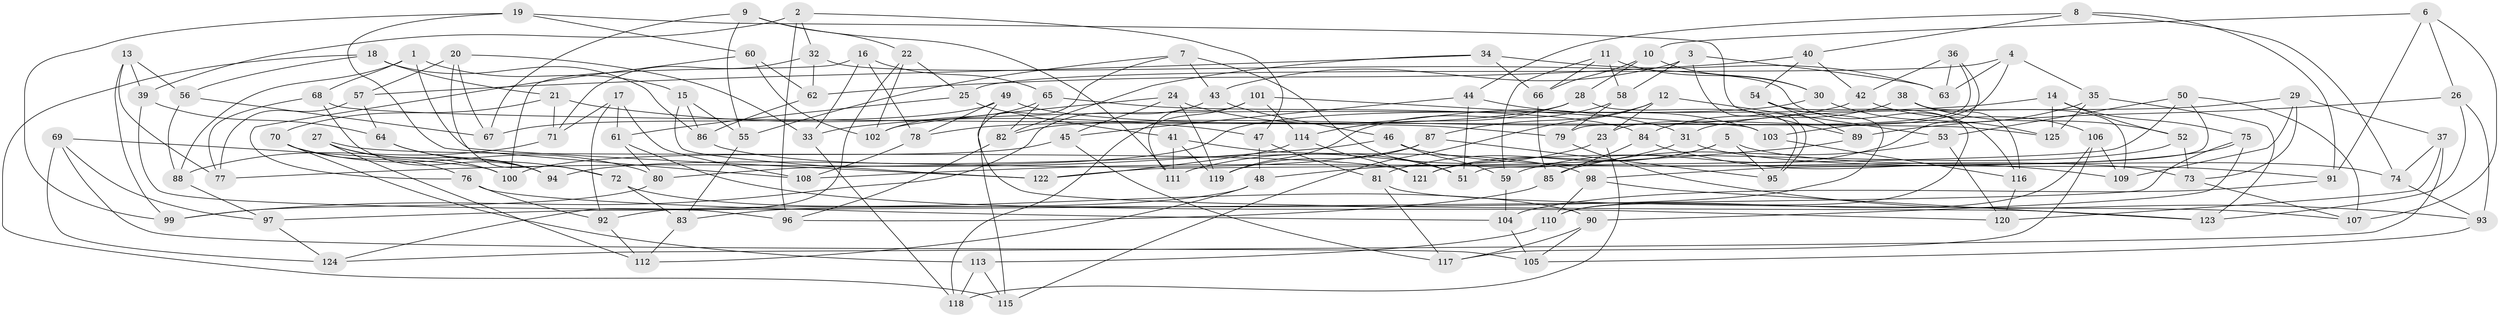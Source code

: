 // Generated by graph-tools (version 1.1) at 2025/03/03/09/25 03:03:02]
// undirected, 125 vertices, 250 edges
graph export_dot {
graph [start="1"]
  node [color=gray90,style=filled];
  1;
  2;
  3;
  4;
  5;
  6;
  7;
  8;
  9;
  10;
  11;
  12;
  13;
  14;
  15;
  16;
  17;
  18;
  19;
  20;
  21;
  22;
  23;
  24;
  25;
  26;
  27;
  28;
  29;
  30;
  31;
  32;
  33;
  34;
  35;
  36;
  37;
  38;
  39;
  40;
  41;
  42;
  43;
  44;
  45;
  46;
  47;
  48;
  49;
  50;
  51;
  52;
  53;
  54;
  55;
  56;
  57;
  58;
  59;
  60;
  61;
  62;
  63;
  64;
  65;
  66;
  67;
  68;
  69;
  70;
  71;
  72;
  73;
  74;
  75;
  76;
  77;
  78;
  79;
  80;
  81;
  82;
  83;
  84;
  85;
  86;
  87;
  88;
  89;
  90;
  91;
  92;
  93;
  94;
  95;
  96;
  97;
  98;
  99;
  100;
  101;
  102;
  103;
  104;
  105;
  106;
  107;
  108;
  109;
  110;
  111;
  112;
  113;
  114;
  115;
  116;
  117;
  118;
  119;
  120;
  121;
  122;
  123;
  124;
  125;
  1 -- 88;
  1 -- 122;
  1 -- 68;
  1 -- 15;
  2 -- 39;
  2 -- 96;
  2 -- 47;
  2 -- 32;
  3 -- 58;
  3 -- 95;
  3 -- 43;
  3 -- 63;
  4 -- 23;
  4 -- 63;
  4 -- 25;
  4 -- 35;
  5 -- 74;
  5 -- 95;
  5 -- 81;
  5 -- 121;
  6 -- 10;
  6 -- 26;
  6 -- 91;
  6 -- 107;
  7 -- 55;
  7 -- 115;
  7 -- 51;
  7 -- 43;
  8 -- 74;
  8 -- 40;
  8 -- 91;
  8 -- 44;
  9 -- 55;
  9 -- 67;
  9 -- 111;
  9 -- 22;
  10 -- 66;
  10 -- 30;
  10 -- 28;
  11 -- 30;
  11 -- 66;
  11 -- 58;
  11 -- 59;
  12 -- 53;
  12 -- 23;
  12 -- 115;
  12 -- 87;
  13 -- 39;
  13 -- 99;
  13 -- 77;
  13 -- 56;
  14 -- 125;
  14 -- 75;
  14 -- 33;
  14 -- 52;
  15 -- 86;
  15 -- 122;
  15 -- 55;
  16 -- 65;
  16 -- 100;
  16 -- 33;
  16 -- 78;
  17 -- 71;
  17 -- 61;
  17 -- 108;
  17 -- 92;
  18 -- 56;
  18 -- 115;
  18 -- 21;
  18 -- 86;
  19 -- 99;
  19 -- 89;
  19 -- 108;
  19 -- 60;
  20 -- 67;
  20 -- 72;
  20 -- 57;
  20 -- 33;
  21 -- 71;
  21 -- 70;
  21 -- 47;
  22 -- 102;
  22 -- 25;
  22 -- 124;
  23 -- 111;
  23 -- 118;
  24 -- 102;
  24 -- 45;
  24 -- 31;
  24 -- 119;
  25 -- 61;
  25 -- 41;
  26 -- 123;
  26 -- 89;
  26 -- 93;
  27 -- 112;
  27 -- 100;
  27 -- 94;
  27 -- 121;
  28 -- 78;
  28 -- 95;
  28 -- 114;
  29 -- 109;
  29 -- 31;
  29 -- 37;
  29 -- 73;
  30 -- 125;
  30 -- 80;
  31 -- 48;
  31 -- 91;
  32 -- 116;
  32 -- 71;
  32 -- 62;
  33 -- 118;
  34 -- 57;
  34 -- 63;
  34 -- 66;
  34 -- 82;
  35 -- 103;
  35 -- 125;
  35 -- 123;
  36 -- 79;
  36 -- 59;
  36 -- 42;
  36 -- 63;
  37 -- 74;
  37 -- 120;
  37 -- 124;
  38 -- 84;
  38 -- 116;
  38 -- 52;
  38 -- 109;
  39 -- 64;
  39 -- 96;
  40 -- 54;
  40 -- 62;
  40 -- 42;
  41 -- 51;
  41 -- 111;
  41 -- 119;
  42 -- 82;
  42 -- 106;
  43 -- 46;
  43 -- 99;
  44 -- 103;
  44 -- 51;
  44 -- 45;
  45 -- 117;
  45 -- 100;
  46 -- 59;
  46 -- 73;
  46 -- 77;
  47 -- 48;
  47 -- 81;
  48 -- 83;
  48 -- 112;
  49 -- 79;
  49 -- 67;
  49 -- 78;
  49 -- 123;
  50 -- 51;
  50 -- 107;
  50 -- 53;
  50 -- 122;
  52 -- 73;
  52 -- 121;
  53 -- 85;
  53 -- 120;
  54 -- 89;
  54 -- 110;
  54 -- 92;
  55 -- 83;
  56 -- 67;
  56 -- 88;
  57 -- 64;
  57 -- 77;
  58 -- 79;
  58 -- 119;
  59 -- 104;
  60 -- 76;
  60 -- 62;
  60 -- 102;
  61 -- 80;
  61 -- 120;
  62 -- 86;
  64 -- 72;
  64 -- 94;
  65 -- 82;
  65 -- 84;
  65 -- 102;
  66 -- 85;
  68 -- 94;
  68 -- 125;
  68 -- 77;
  69 -- 105;
  69 -- 124;
  69 -- 97;
  69 -- 100;
  70 -- 80;
  70 -- 76;
  70 -- 113;
  71 -- 88;
  72 -- 90;
  72 -- 83;
  73 -- 107;
  74 -- 93;
  75 -- 97;
  75 -- 98;
  75 -- 90;
  76 -- 92;
  76 -- 104;
  78 -- 108;
  79 -- 93;
  80 -- 99;
  81 -- 117;
  81 -- 107;
  82 -- 96;
  83 -- 112;
  84 -- 109;
  84 -- 85;
  85 -- 96;
  86 -- 98;
  87 -- 119;
  87 -- 95;
  87 -- 94;
  88 -- 97;
  89 -- 108;
  90 -- 105;
  90 -- 117;
  91 -- 104;
  92 -- 112;
  93 -- 105;
  97 -- 124;
  98 -- 110;
  98 -- 123;
  101 -- 118;
  101 -- 111;
  101 -- 114;
  101 -- 103;
  103 -- 116;
  104 -- 105;
  106 -- 117;
  106 -- 109;
  106 -- 110;
  110 -- 113;
  113 -- 115;
  113 -- 118;
  114 -- 122;
  114 -- 121;
  116 -- 120;
}
